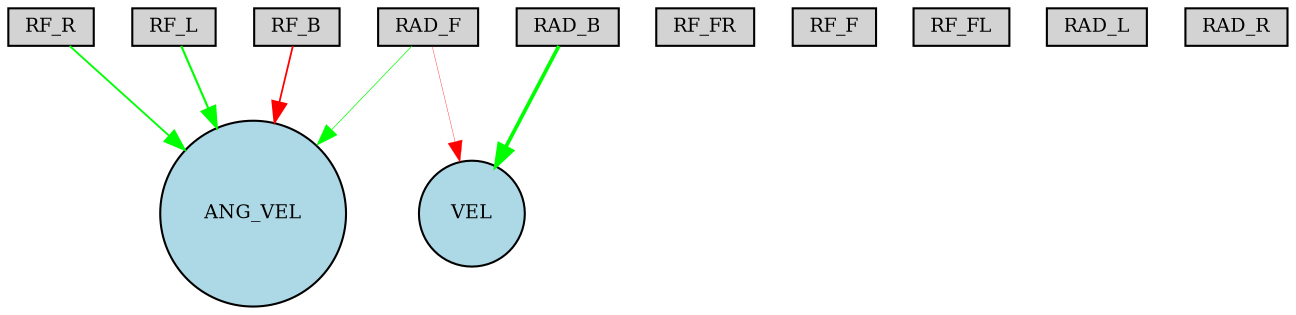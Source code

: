digraph {
	node [fontsize=9 height=0.2 shape=circle width=0.2]
	RF_R [fillcolor=lightgray shape=box style=filled]
	RF_FR [fillcolor=lightgray shape=box style=filled]
	RF_F [fillcolor=lightgray shape=box style=filled]
	RF_FL [fillcolor=lightgray shape=box style=filled]
	RF_L [fillcolor=lightgray shape=box style=filled]
	RF_B [fillcolor=lightgray shape=box style=filled]
	RAD_F [fillcolor=lightgray shape=box style=filled]
	RAD_L [fillcolor=lightgray shape=box style=filled]
	RAD_B [fillcolor=lightgray shape=box style=filled]
	RAD_R [fillcolor=lightgray shape=box style=filled]
	ANG_VEL [fillcolor=lightblue style=filled]
	VEL [fillcolor=lightblue style=filled]
	RAD_B -> VEL [color=green penwidth=1.7781173396417704 style=solid]
	RF_L -> ANG_VEL [color=green penwidth=1.0212125083979662 style=solid]
	RF_B -> ANG_VEL [color=red penwidth=0.8539013144495226 style=solid]
	RF_R -> ANG_VEL [color=green penwidth=0.886050255811341 style=solid]
	RAD_F -> ANG_VEL [color=green penwidth=0.3377981628711535 style=solid]
	RAD_F -> VEL [color=red penwidth=0.1643169675054656 style=solid]
}
